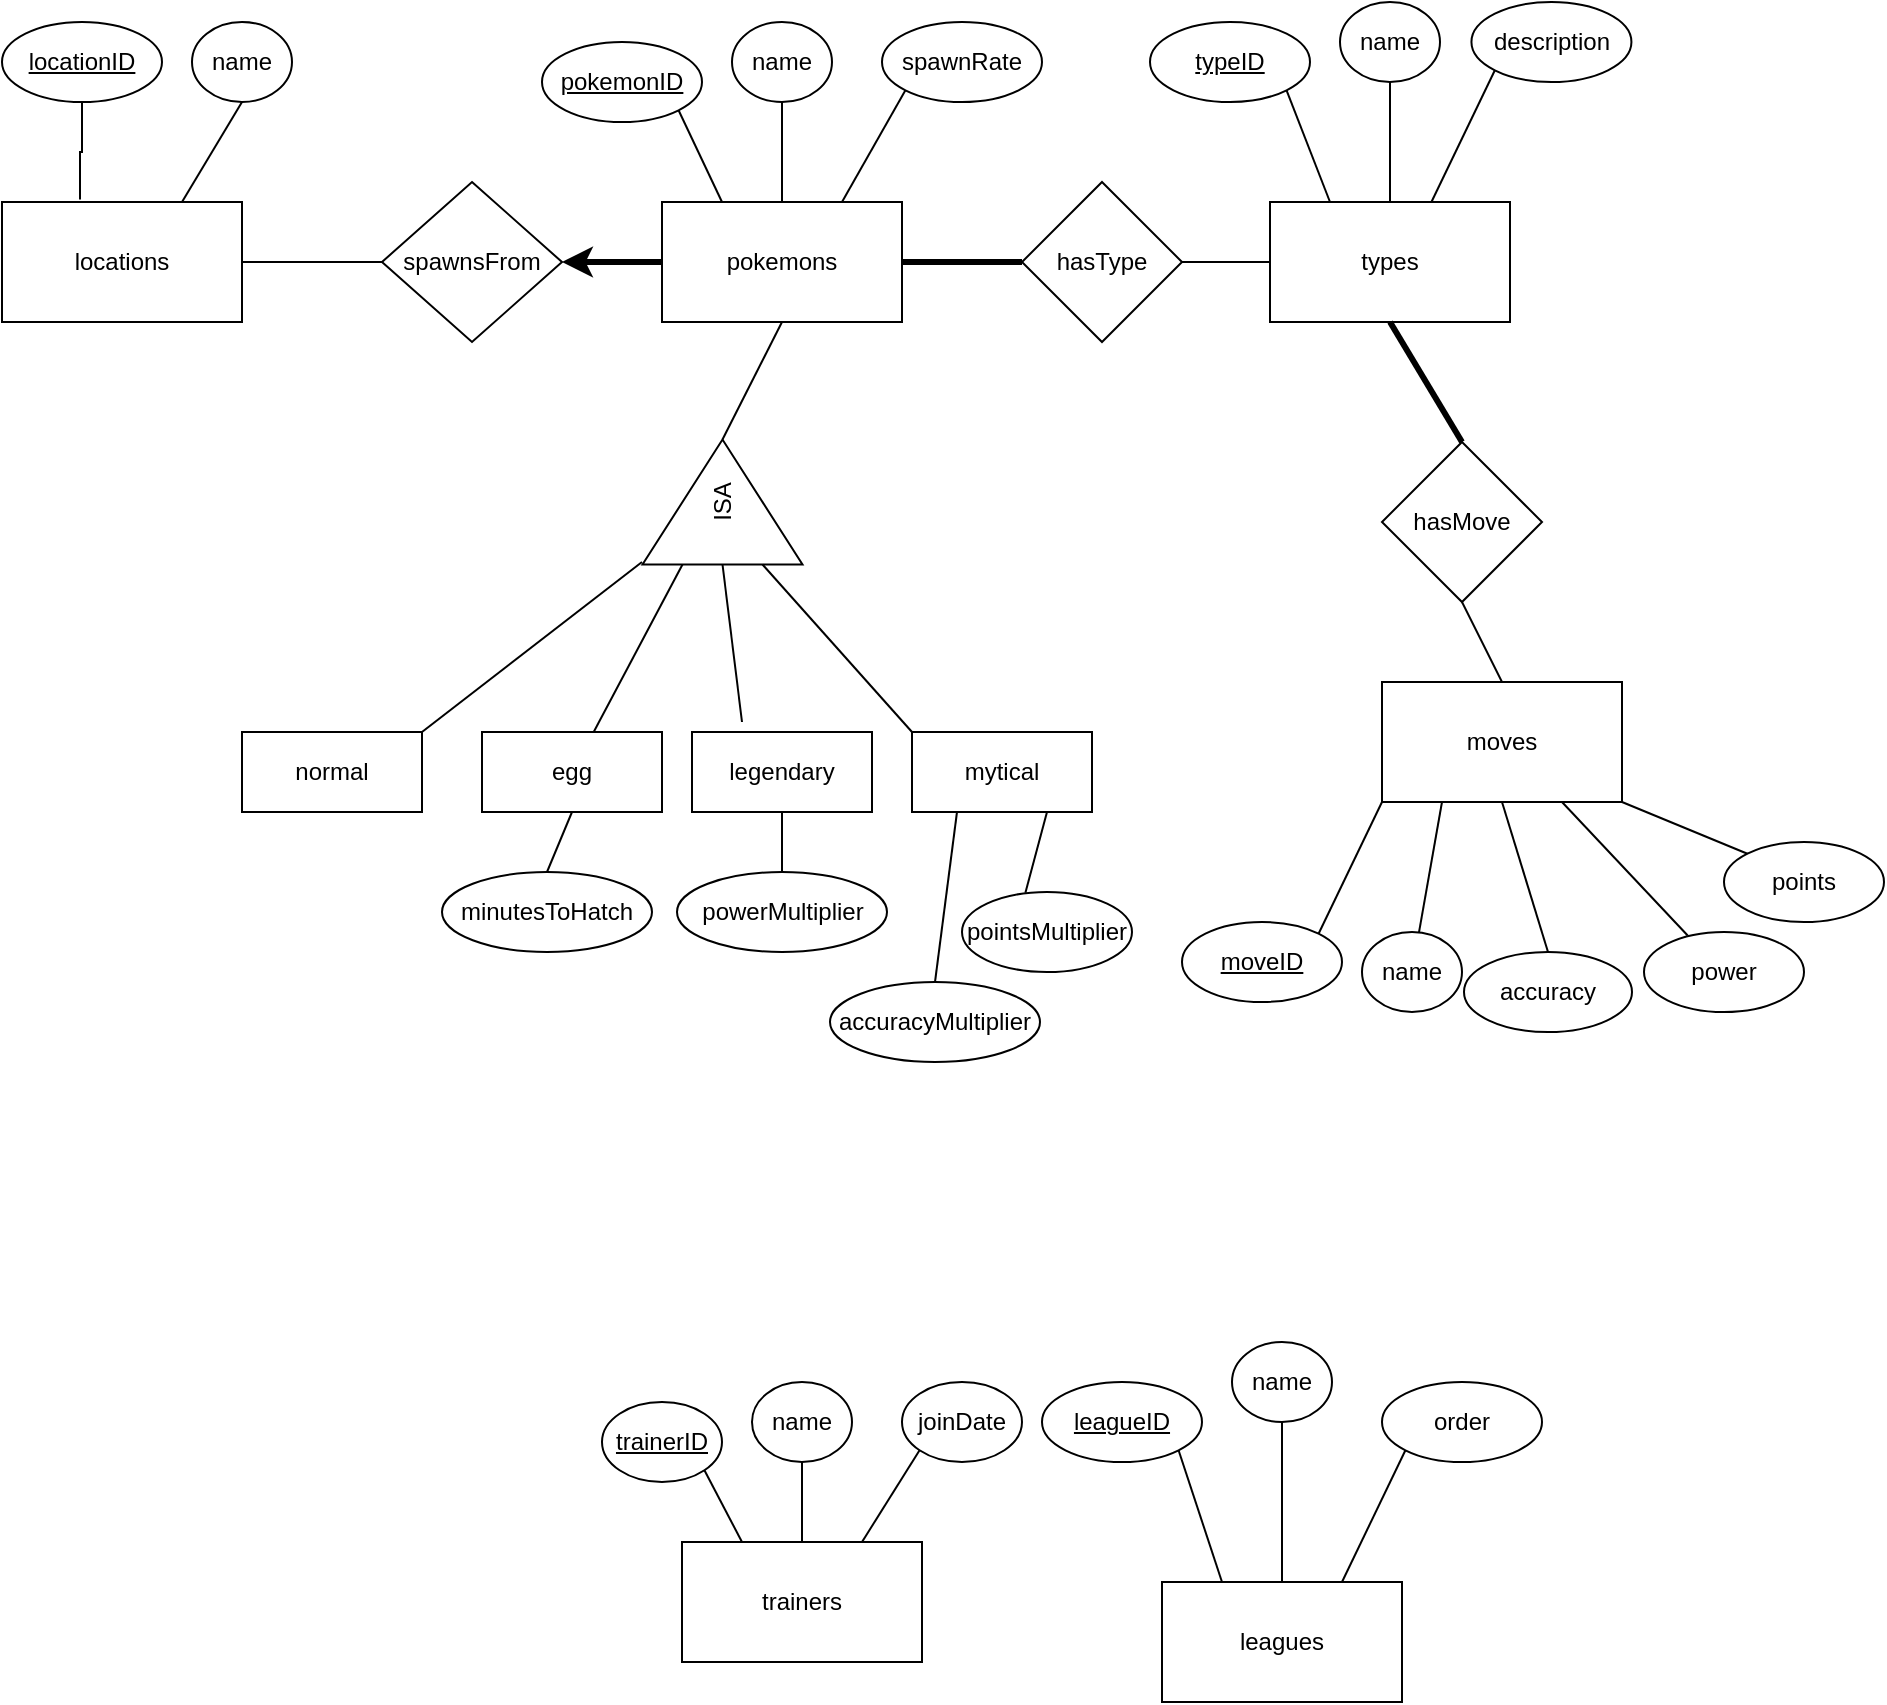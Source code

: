 <mxfile version="20.5.3" type="github">
  <diagram id="0p5sOn9IM3p2lrbPk7xw" name="Sayfa -1">
    <mxGraphModel dx="945" dy="1293" grid="1" gridSize="10" guides="1" tooltips="1" connect="1" arrows="1" fold="1" page="1" pageScale="1" pageWidth="827" pageHeight="1169" math="0" shadow="0">
      <root>
        <mxCell id="0" />
        <mxCell id="1" parent="0" />
        <mxCell id="mbP8TRgjL7w7NpLtnhRK-1" value="trainers" style="rounded=0;whiteSpace=wrap;html=1;" parent="1" vertex="1">
          <mxGeometry x="340" y="890" width="120" height="60" as="geometry" />
        </mxCell>
        <mxCell id="mbP8TRgjL7w7NpLtnhRK-4" value="&lt;u&gt;trainerID&lt;/u&gt;" style="ellipse;whiteSpace=wrap;html=1;" parent="1" vertex="1">
          <mxGeometry x="300" y="820" width="60" height="40" as="geometry" />
        </mxCell>
        <mxCell id="mbP8TRgjL7w7NpLtnhRK-5" value="" style="endArrow=none;html=1;rounded=0;exitX=1;exitY=1;exitDx=0;exitDy=0;entryX=0.25;entryY=0;entryDx=0;entryDy=0;" parent="1" source="mbP8TRgjL7w7NpLtnhRK-4" target="mbP8TRgjL7w7NpLtnhRK-1" edge="1">
          <mxGeometry width="50" height="50" relative="1" as="geometry">
            <mxPoint x="670" y="1030" as="sourcePoint" />
            <mxPoint x="720" y="980" as="targetPoint" />
          </mxGeometry>
        </mxCell>
        <mxCell id="_CFFiFyCOQSLz_YWFSRL-6" style="edgeStyle=orthogonalEdgeStyle;rounded=0;orthogonalLoop=1;jettySize=auto;html=1;exitX=0.5;exitY=1;exitDx=0;exitDy=0;entryX=0.5;entryY=0;entryDx=0;entryDy=0;endArrow=none;endFill=0;" parent="1" source="_CFFiFyCOQSLz_YWFSRL-1" target="mbP8TRgjL7w7NpLtnhRK-1" edge="1">
          <mxGeometry relative="1" as="geometry" />
        </mxCell>
        <mxCell id="_CFFiFyCOQSLz_YWFSRL-1" value="name" style="ellipse;whiteSpace=wrap;html=1;" parent="1" vertex="1">
          <mxGeometry x="375" y="810" width="50" height="40" as="geometry" />
        </mxCell>
        <mxCell id="_CFFiFyCOQSLz_YWFSRL-8" value="joinDate" style="ellipse;whiteSpace=wrap;html=1;" parent="1" vertex="1">
          <mxGeometry x="450" y="810" width="60" height="40" as="geometry" />
        </mxCell>
        <mxCell id="_CFFiFyCOQSLz_YWFSRL-9" value="" style="endArrow=none;html=1;rounded=0;exitX=0.75;exitY=0;exitDx=0;exitDy=0;entryX=0;entryY=1;entryDx=0;entryDy=0;" parent="1" source="mbP8TRgjL7w7NpLtnhRK-1" target="_CFFiFyCOQSLz_YWFSRL-8" edge="1">
          <mxGeometry width="50" height="50" relative="1" as="geometry">
            <mxPoint x="460" y="1080" as="sourcePoint" />
            <mxPoint x="510" y="1030" as="targetPoint" />
          </mxGeometry>
        </mxCell>
        <mxCell id="_CFFiFyCOQSLz_YWFSRL-10" value="pokemons" style="rounded=0;whiteSpace=wrap;html=1;" parent="1" vertex="1">
          <mxGeometry x="330" y="220" width="120" height="60" as="geometry" />
        </mxCell>
        <mxCell id="_CFFiFyCOQSLz_YWFSRL-11" value="&lt;u&gt;pokemonID&lt;/u&gt;" style="ellipse;whiteSpace=wrap;html=1;" parent="1" vertex="1">
          <mxGeometry x="270" y="140" width="80" height="40" as="geometry" />
        </mxCell>
        <mxCell id="_CFFiFyCOQSLz_YWFSRL-12" value="" style="endArrow=none;html=1;rounded=0;exitX=1;exitY=1;exitDx=0;exitDy=0;entryX=0.25;entryY=0;entryDx=0;entryDy=0;" parent="1" source="_CFFiFyCOQSLz_YWFSRL-11" target="_CFFiFyCOQSLz_YWFSRL-10" edge="1">
          <mxGeometry width="50" height="50" relative="1" as="geometry">
            <mxPoint x="660" y="350" as="sourcePoint" />
            <mxPoint x="710" y="300" as="targetPoint" />
          </mxGeometry>
        </mxCell>
        <mxCell id="_CFFiFyCOQSLz_YWFSRL-13" style="edgeStyle=orthogonalEdgeStyle;rounded=0;orthogonalLoop=1;jettySize=auto;html=1;exitX=0.5;exitY=1;exitDx=0;exitDy=0;entryX=0.5;entryY=0;entryDx=0;entryDy=0;endArrow=none;endFill=0;" parent="1" source="_CFFiFyCOQSLz_YWFSRL-14" target="_CFFiFyCOQSLz_YWFSRL-10" edge="1">
          <mxGeometry relative="1" as="geometry" />
        </mxCell>
        <mxCell id="_CFFiFyCOQSLz_YWFSRL-14" value="name" style="ellipse;whiteSpace=wrap;html=1;" parent="1" vertex="1">
          <mxGeometry x="365" y="130" width="50" height="40" as="geometry" />
        </mxCell>
        <mxCell id="_CFFiFyCOQSLz_YWFSRL-15" value="spawnRate" style="ellipse;whiteSpace=wrap;html=1;" parent="1" vertex="1">
          <mxGeometry x="440" y="130" width="80" height="40" as="geometry" />
        </mxCell>
        <mxCell id="_CFFiFyCOQSLz_YWFSRL-16" value="" style="endArrow=none;html=1;rounded=0;exitX=0.75;exitY=0;exitDx=0;exitDy=0;entryX=0;entryY=1;entryDx=0;entryDy=0;" parent="1" source="_CFFiFyCOQSLz_YWFSRL-10" target="_CFFiFyCOQSLz_YWFSRL-15" edge="1">
          <mxGeometry width="50" height="50" relative="1" as="geometry">
            <mxPoint x="450" y="400" as="sourcePoint" />
            <mxPoint x="500" y="350" as="targetPoint" />
          </mxGeometry>
        </mxCell>
        <mxCell id="_CFFiFyCOQSLz_YWFSRL-17" value="leagues" style="rounded=0;whiteSpace=wrap;html=1;" parent="1" vertex="1">
          <mxGeometry x="580" y="910" width="120" height="60" as="geometry" />
        </mxCell>
        <mxCell id="_CFFiFyCOQSLz_YWFSRL-18" value="&lt;u&gt;leagueID&lt;/u&gt;" style="ellipse;whiteSpace=wrap;html=1;" parent="1" vertex="1">
          <mxGeometry x="520" y="810" width="80" height="40" as="geometry" />
        </mxCell>
        <mxCell id="_CFFiFyCOQSLz_YWFSRL-19" value="" style="endArrow=none;html=1;rounded=0;exitX=1;exitY=1;exitDx=0;exitDy=0;entryX=0.25;entryY=0;entryDx=0;entryDy=0;" parent="1" source="_CFFiFyCOQSLz_YWFSRL-18" target="_CFFiFyCOQSLz_YWFSRL-17" edge="1">
          <mxGeometry width="50" height="50" relative="1" as="geometry">
            <mxPoint x="910" y="1030" as="sourcePoint" />
            <mxPoint x="960" y="980" as="targetPoint" />
          </mxGeometry>
        </mxCell>
        <mxCell id="_CFFiFyCOQSLz_YWFSRL-20" style="edgeStyle=orthogonalEdgeStyle;rounded=0;orthogonalLoop=1;jettySize=auto;html=1;exitX=0.5;exitY=1;exitDx=0;exitDy=0;entryX=0.5;entryY=0;entryDx=0;entryDy=0;endArrow=none;endFill=0;" parent="1" source="_CFFiFyCOQSLz_YWFSRL-21" target="_CFFiFyCOQSLz_YWFSRL-17" edge="1">
          <mxGeometry relative="1" as="geometry" />
        </mxCell>
        <mxCell id="_CFFiFyCOQSLz_YWFSRL-21" value="name" style="ellipse;whiteSpace=wrap;html=1;" parent="1" vertex="1">
          <mxGeometry x="615" y="790" width="50" height="40" as="geometry" />
        </mxCell>
        <mxCell id="_CFFiFyCOQSLz_YWFSRL-22" value="order" style="ellipse;whiteSpace=wrap;html=1;" parent="1" vertex="1">
          <mxGeometry x="690" y="810" width="80" height="40" as="geometry" />
        </mxCell>
        <mxCell id="_CFFiFyCOQSLz_YWFSRL-23" value="" style="endArrow=none;html=1;rounded=0;exitX=0.75;exitY=0;exitDx=0;exitDy=0;entryX=0;entryY=1;entryDx=0;entryDy=0;" parent="1" source="_CFFiFyCOQSLz_YWFSRL-17" target="_CFFiFyCOQSLz_YWFSRL-22" edge="1">
          <mxGeometry width="50" height="50" relative="1" as="geometry">
            <mxPoint x="700" y="1080" as="sourcePoint" />
            <mxPoint x="750" y="1030" as="targetPoint" />
          </mxGeometry>
        </mxCell>
        <mxCell id="_CFFiFyCOQSLz_YWFSRL-39" style="edgeStyle=orthogonalEdgeStyle;rounded=0;orthogonalLoop=1;jettySize=auto;html=1;exitX=0;exitY=0.5;exitDx=0;exitDy=0;entryX=1;entryY=0.5;entryDx=0;entryDy=0;endArrow=none;endFill=0;" parent="1" source="_CFFiFyCOQSLz_YWFSRL-26" target="_CFFiFyCOQSLz_YWFSRL-37" edge="1">
          <mxGeometry relative="1" as="geometry" />
        </mxCell>
        <mxCell id="_CFFiFyCOQSLz_YWFSRL-26" value="types" style="rounded=0;whiteSpace=wrap;html=1;" parent="1" vertex="1">
          <mxGeometry x="634" y="220" width="120" height="60" as="geometry" />
        </mxCell>
        <mxCell id="_CFFiFyCOQSLz_YWFSRL-27" value="&lt;u&gt;typeID&lt;/u&gt;" style="ellipse;whiteSpace=wrap;html=1;" parent="1" vertex="1">
          <mxGeometry x="574" y="130" width="80" height="40" as="geometry" />
        </mxCell>
        <mxCell id="_CFFiFyCOQSLz_YWFSRL-28" value="" style="endArrow=none;html=1;rounded=0;exitX=1;exitY=1;exitDx=0;exitDy=0;entryX=0.25;entryY=0;entryDx=0;entryDy=0;" parent="1" source="_CFFiFyCOQSLz_YWFSRL-27" target="_CFFiFyCOQSLz_YWFSRL-26" edge="1">
          <mxGeometry width="50" height="50" relative="1" as="geometry">
            <mxPoint x="964" y="340" as="sourcePoint" />
            <mxPoint x="1014" y="290" as="targetPoint" />
          </mxGeometry>
        </mxCell>
        <mxCell id="_CFFiFyCOQSLz_YWFSRL-29" style="edgeStyle=orthogonalEdgeStyle;rounded=0;orthogonalLoop=1;jettySize=auto;html=1;exitX=0.5;exitY=1;exitDx=0;exitDy=0;entryX=0.5;entryY=0;entryDx=0;entryDy=0;endArrow=none;endFill=0;" parent="1" source="_CFFiFyCOQSLz_YWFSRL-30" target="_CFFiFyCOQSLz_YWFSRL-26" edge="1">
          <mxGeometry relative="1" as="geometry" />
        </mxCell>
        <mxCell id="_CFFiFyCOQSLz_YWFSRL-30" value="name" style="ellipse;whiteSpace=wrap;html=1;" parent="1" vertex="1">
          <mxGeometry x="669" y="120" width="50" height="40" as="geometry" />
        </mxCell>
        <mxCell id="_CFFiFyCOQSLz_YWFSRL-32" value="description" style="ellipse;whiteSpace=wrap;html=1;" parent="1" vertex="1">
          <mxGeometry x="734.72" y="120" width="80" height="40" as="geometry" />
        </mxCell>
        <mxCell id="_CFFiFyCOQSLz_YWFSRL-33" value="" style="endArrow=none;html=1;rounded=0;exitX=0.75;exitY=0;exitDx=0;exitDy=0;entryX=0;entryY=1;entryDx=0;entryDy=0;" parent="1" target="_CFFiFyCOQSLz_YWFSRL-32" edge="1">
          <mxGeometry width="50" height="50" relative="1" as="geometry">
            <mxPoint x="714.72" y="220" as="sourcePoint" />
            <mxPoint x="794.72" y="340" as="targetPoint" />
          </mxGeometry>
        </mxCell>
        <mxCell id="_CFFiFyCOQSLz_YWFSRL-41" style="edgeStyle=orthogonalEdgeStyle;rounded=0;orthogonalLoop=1;jettySize=auto;html=1;exitX=0;exitY=0.5;exitDx=0;exitDy=0;entryX=1;entryY=0.5;entryDx=0;entryDy=0;endArrow=none;endFill=0;startArrow=none;startFill=0;strokeWidth=3;" parent="1" source="_CFFiFyCOQSLz_YWFSRL-37" target="_CFFiFyCOQSLz_YWFSRL-10" edge="1">
          <mxGeometry relative="1" as="geometry" />
        </mxCell>
        <mxCell id="_CFFiFyCOQSLz_YWFSRL-37" value="hasType" style="rhombus;whiteSpace=wrap;html=1;" parent="1" vertex="1">
          <mxGeometry x="510" y="210" width="80" height="80" as="geometry" />
        </mxCell>
        <mxCell id="sR-MP5B-pgGaU7aGURbe-1" value="moves" style="rounded=0;whiteSpace=wrap;html=1;" vertex="1" parent="1">
          <mxGeometry x="690" y="460" width="120" height="60" as="geometry" />
        </mxCell>
        <mxCell id="sR-MP5B-pgGaU7aGURbe-2" value="&lt;u&gt;moveID&lt;/u&gt;" style="ellipse;whiteSpace=wrap;html=1;" vertex="1" parent="1">
          <mxGeometry x="590" y="580" width="80" height="40" as="geometry" />
        </mxCell>
        <mxCell id="sR-MP5B-pgGaU7aGURbe-5" value="name" style="ellipse;whiteSpace=wrap;html=1;" vertex="1" parent="1">
          <mxGeometry x="680" y="585" width="50" height="40" as="geometry" />
        </mxCell>
        <mxCell id="sR-MP5B-pgGaU7aGURbe-6" value="accuracy" style="ellipse;whiteSpace=wrap;html=1;" vertex="1" parent="1">
          <mxGeometry x="731" y="595" width="84" height="40" as="geometry" />
        </mxCell>
        <mxCell id="sR-MP5B-pgGaU7aGURbe-8" value="power" style="ellipse;whiteSpace=wrap;html=1;" vertex="1" parent="1">
          <mxGeometry x="821" y="585" width="80" height="40" as="geometry" />
        </mxCell>
        <mxCell id="sR-MP5B-pgGaU7aGURbe-9" value="points" style="ellipse;whiteSpace=wrap;html=1;" vertex="1" parent="1">
          <mxGeometry x="861" y="540" width="80" height="40" as="geometry" />
        </mxCell>
        <mxCell id="sR-MP5B-pgGaU7aGURbe-21" value="hasMove" style="rhombus;whiteSpace=wrap;html=1;" vertex="1" parent="1">
          <mxGeometry x="690" y="340" width="80" height="80" as="geometry" />
        </mxCell>
        <mxCell id="sR-MP5B-pgGaU7aGURbe-37" style="edgeStyle=orthogonalEdgeStyle;rounded=0;orthogonalLoop=1;jettySize=auto;html=1;exitX=1;exitY=0.5;exitDx=0;exitDy=0;startArrow=classic;startFill=1;endArrow=none;endFill=0;strokeWidth=3;" edge="1" parent="1" source="sR-MP5B-pgGaU7aGURbe-24" target="_CFFiFyCOQSLz_YWFSRL-10">
          <mxGeometry relative="1" as="geometry" />
        </mxCell>
        <mxCell id="sR-MP5B-pgGaU7aGURbe-38" style="edgeStyle=orthogonalEdgeStyle;rounded=0;orthogonalLoop=1;jettySize=auto;html=1;exitX=0;exitY=0.5;exitDx=0;exitDy=0;entryX=1;entryY=0.5;entryDx=0;entryDy=0;strokeWidth=1;startArrow=none;startFill=0;endArrow=none;endFill=0;" edge="1" parent="1" source="sR-MP5B-pgGaU7aGURbe-24" target="sR-MP5B-pgGaU7aGURbe-30">
          <mxGeometry relative="1" as="geometry" />
        </mxCell>
        <mxCell id="sR-MP5B-pgGaU7aGURbe-24" value="spawnsFrom" style="rhombus;whiteSpace=wrap;html=1;" vertex="1" parent="1">
          <mxGeometry x="190" y="210" width="90" height="80" as="geometry" />
        </mxCell>
        <mxCell id="sR-MP5B-pgGaU7aGURbe-30" value="locations" style="rounded=0;whiteSpace=wrap;html=1;" vertex="1" parent="1">
          <mxGeometry y="220" width="120" height="60" as="geometry" />
        </mxCell>
        <mxCell id="sR-MP5B-pgGaU7aGURbe-33" value="name" style="ellipse;whiteSpace=wrap;html=1;" vertex="1" parent="1">
          <mxGeometry x="95" y="130" width="50" height="40" as="geometry" />
        </mxCell>
        <mxCell id="sR-MP5B-pgGaU7aGURbe-39" style="edgeStyle=orthogonalEdgeStyle;rounded=0;orthogonalLoop=1;jettySize=auto;html=1;exitX=0.5;exitY=1;exitDx=0;exitDy=0;entryX=0.325;entryY=-0.021;entryDx=0;entryDy=0;entryPerimeter=0;strokeWidth=1;startArrow=none;startFill=0;endArrow=none;endFill=0;" edge="1" parent="1" source="sR-MP5B-pgGaU7aGURbe-34" target="sR-MP5B-pgGaU7aGURbe-30">
          <mxGeometry relative="1" as="geometry" />
        </mxCell>
        <mxCell id="sR-MP5B-pgGaU7aGURbe-34" value="&lt;u&gt;locationID&lt;/u&gt;" style="ellipse;whiteSpace=wrap;html=1;" vertex="1" parent="1">
          <mxGeometry y="130" width="80" height="40" as="geometry" />
        </mxCell>
        <mxCell id="sR-MP5B-pgGaU7aGURbe-41" value="" style="endArrow=none;html=1;rounded=0;strokeWidth=1;entryX=0.5;entryY=1;entryDx=0;entryDy=0;exitX=0.75;exitY=0;exitDx=0;exitDy=0;" edge="1" parent="1" source="sR-MP5B-pgGaU7aGURbe-30" target="sR-MP5B-pgGaU7aGURbe-33">
          <mxGeometry width="50" height="50" relative="1" as="geometry">
            <mxPoint x="250" y="600" as="sourcePoint" />
            <mxPoint x="300" y="550" as="targetPoint" />
          </mxGeometry>
        </mxCell>
        <mxCell id="sR-MP5B-pgGaU7aGURbe-42" value="" style="endArrow=none;html=1;rounded=0;strokeWidth=1;entryX=0;entryY=1;entryDx=0;entryDy=0;exitX=1;exitY=0;exitDx=0;exitDy=0;" edge="1" parent="1" source="sR-MP5B-pgGaU7aGURbe-2" target="sR-MP5B-pgGaU7aGURbe-1">
          <mxGeometry width="50" height="50" relative="1" as="geometry">
            <mxPoint x="620" y="520" as="sourcePoint" />
            <mxPoint x="610" y="460" as="targetPoint" />
          </mxGeometry>
        </mxCell>
        <mxCell id="sR-MP5B-pgGaU7aGURbe-43" value="" style="endArrow=none;html=1;rounded=0;strokeWidth=1;entryX=1;entryY=1;entryDx=0;entryDy=0;exitX=0;exitY=0;exitDx=0;exitDy=0;" edge="1" parent="1" source="sR-MP5B-pgGaU7aGURbe-9" target="sR-MP5B-pgGaU7aGURbe-1">
          <mxGeometry width="50" height="50" relative="1" as="geometry">
            <mxPoint x="631.6" y="528.16" as="sourcePoint" />
            <mxPoint x="650.0" y="510" as="targetPoint" />
          </mxGeometry>
        </mxCell>
        <mxCell id="sR-MP5B-pgGaU7aGURbe-44" value="" style="endArrow=none;html=1;rounded=0;strokeWidth=1;entryX=0.75;entryY=1;entryDx=0;entryDy=0;exitX=0.273;exitY=0.043;exitDx=0;exitDy=0;exitPerimeter=0;" edge="1" parent="1" source="sR-MP5B-pgGaU7aGURbe-8" target="sR-MP5B-pgGaU7aGURbe-1">
          <mxGeometry width="50" height="50" relative="1" as="geometry">
            <mxPoint x="641.6" y="538.16" as="sourcePoint" />
            <mxPoint x="660.0" y="520" as="targetPoint" />
          </mxGeometry>
        </mxCell>
        <mxCell id="sR-MP5B-pgGaU7aGURbe-45" value="" style="endArrow=none;html=1;rounded=0;strokeWidth=1;entryX=0.5;entryY=1;entryDx=0;entryDy=0;exitX=0.5;exitY=0;exitDx=0;exitDy=0;" edge="1" parent="1" source="sR-MP5B-pgGaU7aGURbe-6" target="sR-MP5B-pgGaU7aGURbe-1">
          <mxGeometry width="50" height="50" relative="1" as="geometry">
            <mxPoint x="651.6" y="548.16" as="sourcePoint" />
            <mxPoint x="670.0" y="530" as="targetPoint" />
          </mxGeometry>
        </mxCell>
        <mxCell id="sR-MP5B-pgGaU7aGURbe-46" value="" style="endArrow=none;html=1;rounded=0;strokeWidth=1;entryX=0.25;entryY=1;entryDx=0;entryDy=0;" edge="1" parent="1" source="sR-MP5B-pgGaU7aGURbe-5" target="sR-MP5B-pgGaU7aGURbe-1">
          <mxGeometry width="50" height="50" relative="1" as="geometry">
            <mxPoint x="661.6" y="558.16" as="sourcePoint" />
            <mxPoint x="680.0" y="540" as="targetPoint" />
          </mxGeometry>
        </mxCell>
        <mxCell id="sR-MP5B-pgGaU7aGURbe-51" value="" style="endArrow=none;html=1;rounded=0;strokeWidth=1;exitX=1;exitY=0.5;exitDx=0;exitDy=0;entryX=0.5;entryY=1;entryDx=0;entryDy=0;" edge="1" parent="1" source="sR-MP5B-pgGaU7aGURbe-53" target="_CFFiFyCOQSLz_YWFSRL-10">
          <mxGeometry width="50" height="50" relative="1" as="geometry">
            <mxPoint x="390.0" y="340" as="sourcePoint" />
            <mxPoint x="480" y="270" as="targetPoint" />
          </mxGeometry>
        </mxCell>
        <mxCell id="sR-MP5B-pgGaU7aGURbe-53" value="ISA" style="triangle;whiteSpace=wrap;html=1;rotation=-90;" vertex="1" parent="1">
          <mxGeometry x="329" y="330" width="62.5" height="80" as="geometry" />
        </mxCell>
        <mxCell id="sR-MP5B-pgGaU7aGURbe-63" value="normal" style="rounded=0;whiteSpace=wrap;html=1;" vertex="1" parent="1">
          <mxGeometry x="120" y="485" width="90" height="40" as="geometry" />
        </mxCell>
        <mxCell id="sR-MP5B-pgGaU7aGURbe-65" value="egg" style="rounded=0;whiteSpace=wrap;html=1;" vertex="1" parent="1">
          <mxGeometry x="240" y="485" width="90" height="40" as="geometry" />
        </mxCell>
        <mxCell id="sR-MP5B-pgGaU7aGURbe-66" value="legendary" style="rounded=0;whiteSpace=wrap;html=1;" vertex="1" parent="1">
          <mxGeometry x="345" y="485" width="90" height="40" as="geometry" />
        </mxCell>
        <mxCell id="sR-MP5B-pgGaU7aGURbe-67" value="mytical" style="rounded=0;whiteSpace=wrap;html=1;" vertex="1" parent="1">
          <mxGeometry x="455" y="485" width="90" height="40" as="geometry" />
        </mxCell>
        <mxCell id="sR-MP5B-pgGaU7aGURbe-69" value="" style="endArrow=none;html=1;rounded=0;strokeWidth=1;exitX=1;exitY=0;exitDx=0;exitDy=0;" edge="1" parent="1" source="sR-MP5B-pgGaU7aGURbe-63">
          <mxGeometry width="50" height="50" relative="1" as="geometry">
            <mxPoint x="230" y="540" as="sourcePoint" />
            <mxPoint x="320" y="400" as="targetPoint" />
          </mxGeometry>
        </mxCell>
        <mxCell id="sR-MP5B-pgGaU7aGURbe-70" value="" style="endArrow=none;html=1;rounded=0;strokeWidth=1;exitX=0.619;exitY=0.007;exitDx=0;exitDy=0;exitPerimeter=0;entryX=0;entryY=0.25;entryDx=0;entryDy=0;" edge="1" parent="1" source="sR-MP5B-pgGaU7aGURbe-65" target="sR-MP5B-pgGaU7aGURbe-53">
          <mxGeometry width="50" height="50" relative="1" as="geometry">
            <mxPoint x="280" y="480" as="sourcePoint" />
            <mxPoint x="330" y="410" as="targetPoint" />
          </mxGeometry>
        </mxCell>
        <mxCell id="sR-MP5B-pgGaU7aGURbe-71" value="" style="endArrow=none;html=1;rounded=0;strokeWidth=1;entryX=0;entryY=0.5;entryDx=0;entryDy=0;" edge="1" parent="1" target="sR-MP5B-pgGaU7aGURbe-53">
          <mxGeometry width="50" height="50" relative="1" as="geometry">
            <mxPoint x="370" y="480" as="sourcePoint" />
            <mxPoint x="350.25" y="411.25" as="targetPoint" />
          </mxGeometry>
        </mxCell>
        <mxCell id="sR-MP5B-pgGaU7aGURbe-72" value="" style="endArrow=none;html=1;rounded=0;strokeWidth=1;exitX=0;exitY=0;exitDx=0;exitDy=0;entryX=0;entryY=0.75;entryDx=0;entryDy=0;" edge="1" parent="1" source="sR-MP5B-pgGaU7aGURbe-67" target="sR-MP5B-pgGaU7aGURbe-53">
          <mxGeometry width="50" height="50" relative="1" as="geometry">
            <mxPoint x="315.71" y="505.28" as="sourcePoint" />
            <mxPoint x="360.25" y="421.25" as="targetPoint" />
          </mxGeometry>
        </mxCell>
        <mxCell id="sR-MP5B-pgGaU7aGURbe-73" value="minutesToHatch" style="ellipse;whiteSpace=wrap;html=1;" vertex="1" parent="1">
          <mxGeometry x="220" y="555" width="105" height="40" as="geometry" />
        </mxCell>
        <mxCell id="sR-MP5B-pgGaU7aGURbe-74" value="powerMultiplier" style="ellipse;whiteSpace=wrap;html=1;" vertex="1" parent="1">
          <mxGeometry x="337.5" y="555" width="105" height="40" as="geometry" />
        </mxCell>
        <mxCell id="sR-MP5B-pgGaU7aGURbe-75" value="accuracyMultiplier" style="ellipse;whiteSpace=wrap;html=1;" vertex="1" parent="1">
          <mxGeometry x="414" y="610" width="105" height="40" as="geometry" />
        </mxCell>
        <mxCell id="sR-MP5B-pgGaU7aGURbe-76" value="pointsMultiplier" style="ellipse;whiteSpace=wrap;html=1;" vertex="1" parent="1">
          <mxGeometry x="480" y="565" width="85" height="40" as="geometry" />
        </mxCell>
        <mxCell id="sR-MP5B-pgGaU7aGURbe-83" value="" style="endArrow=none;html=1;rounded=0;strokeWidth=1;entryX=0.5;entryY=0;entryDx=0;entryDy=0;exitX=0.25;exitY=1;exitDx=0;exitDy=0;" edge="1" parent="1" source="sR-MP5B-pgGaU7aGURbe-67" target="sR-MP5B-pgGaU7aGURbe-75">
          <mxGeometry width="50" height="50" relative="1" as="geometry">
            <mxPoint x="490" y="550" as="sourcePoint" />
            <mxPoint x="570" y="460" as="targetPoint" />
          </mxGeometry>
        </mxCell>
        <mxCell id="sR-MP5B-pgGaU7aGURbe-84" value="" style="endArrow=none;html=1;rounded=0;strokeWidth=1;entryX=0.75;entryY=1;entryDx=0;entryDy=0;exitX=0.373;exitY=0.008;exitDx=0;exitDy=0;exitPerimeter=0;" edge="1" parent="1" source="sR-MP5B-pgGaU7aGURbe-76" target="sR-MP5B-pgGaU7aGURbe-67">
          <mxGeometry width="50" height="50" relative="1" as="geometry">
            <mxPoint x="520" y="510" as="sourcePoint" />
            <mxPoint x="570" y="460" as="targetPoint" />
          </mxGeometry>
        </mxCell>
        <mxCell id="sR-MP5B-pgGaU7aGURbe-85" value="" style="endArrow=none;html=1;rounded=0;strokeWidth=3;entryX=0.5;entryY=1;entryDx=0;entryDy=0;exitX=0.5;exitY=0;exitDx=0;exitDy=0;startArrow=none;startFill=0;" edge="1" parent="1" source="sR-MP5B-pgGaU7aGURbe-21" target="_CFFiFyCOQSLz_YWFSRL-26">
          <mxGeometry width="50" height="50" relative="1" as="geometry">
            <mxPoint x="520" y="510" as="sourcePoint" />
            <mxPoint x="570" y="460" as="targetPoint" />
          </mxGeometry>
        </mxCell>
        <mxCell id="sR-MP5B-pgGaU7aGURbe-87" value="" style="endArrow=none;html=1;rounded=0;strokeWidth=1;entryX=0.5;entryY=1;entryDx=0;entryDy=0;exitX=0.5;exitY=0;exitDx=0;exitDy=0;" edge="1" parent="1" source="sR-MP5B-pgGaU7aGURbe-1" target="sR-MP5B-pgGaU7aGURbe-21">
          <mxGeometry width="50" height="50" relative="1" as="geometry">
            <mxPoint x="520" y="510" as="sourcePoint" />
            <mxPoint x="570" y="460" as="targetPoint" />
          </mxGeometry>
        </mxCell>
        <mxCell id="sR-MP5B-pgGaU7aGURbe-88" value="" style="endArrow=none;html=1;rounded=0;strokeWidth=1;entryX=0.5;entryY=1;entryDx=0;entryDy=0;exitX=0.5;exitY=0;exitDx=0;exitDy=0;" edge="1" parent="1" source="sR-MP5B-pgGaU7aGURbe-74" target="sR-MP5B-pgGaU7aGURbe-66">
          <mxGeometry width="50" height="50" relative="1" as="geometry">
            <mxPoint x="530" y="520" as="sourcePoint" />
            <mxPoint x="580" y="470" as="targetPoint" />
          </mxGeometry>
        </mxCell>
        <mxCell id="sR-MP5B-pgGaU7aGURbe-89" value="" style="endArrow=none;html=1;rounded=0;strokeWidth=1;entryX=0.5;entryY=1;entryDx=0;entryDy=0;exitX=0.5;exitY=0;exitDx=0;exitDy=0;" edge="1" parent="1" source="sR-MP5B-pgGaU7aGURbe-73" target="sR-MP5B-pgGaU7aGURbe-65">
          <mxGeometry width="50" height="50" relative="1" as="geometry">
            <mxPoint x="540" y="530" as="sourcePoint" />
            <mxPoint x="590" y="480" as="targetPoint" />
          </mxGeometry>
        </mxCell>
      </root>
    </mxGraphModel>
  </diagram>
</mxfile>
